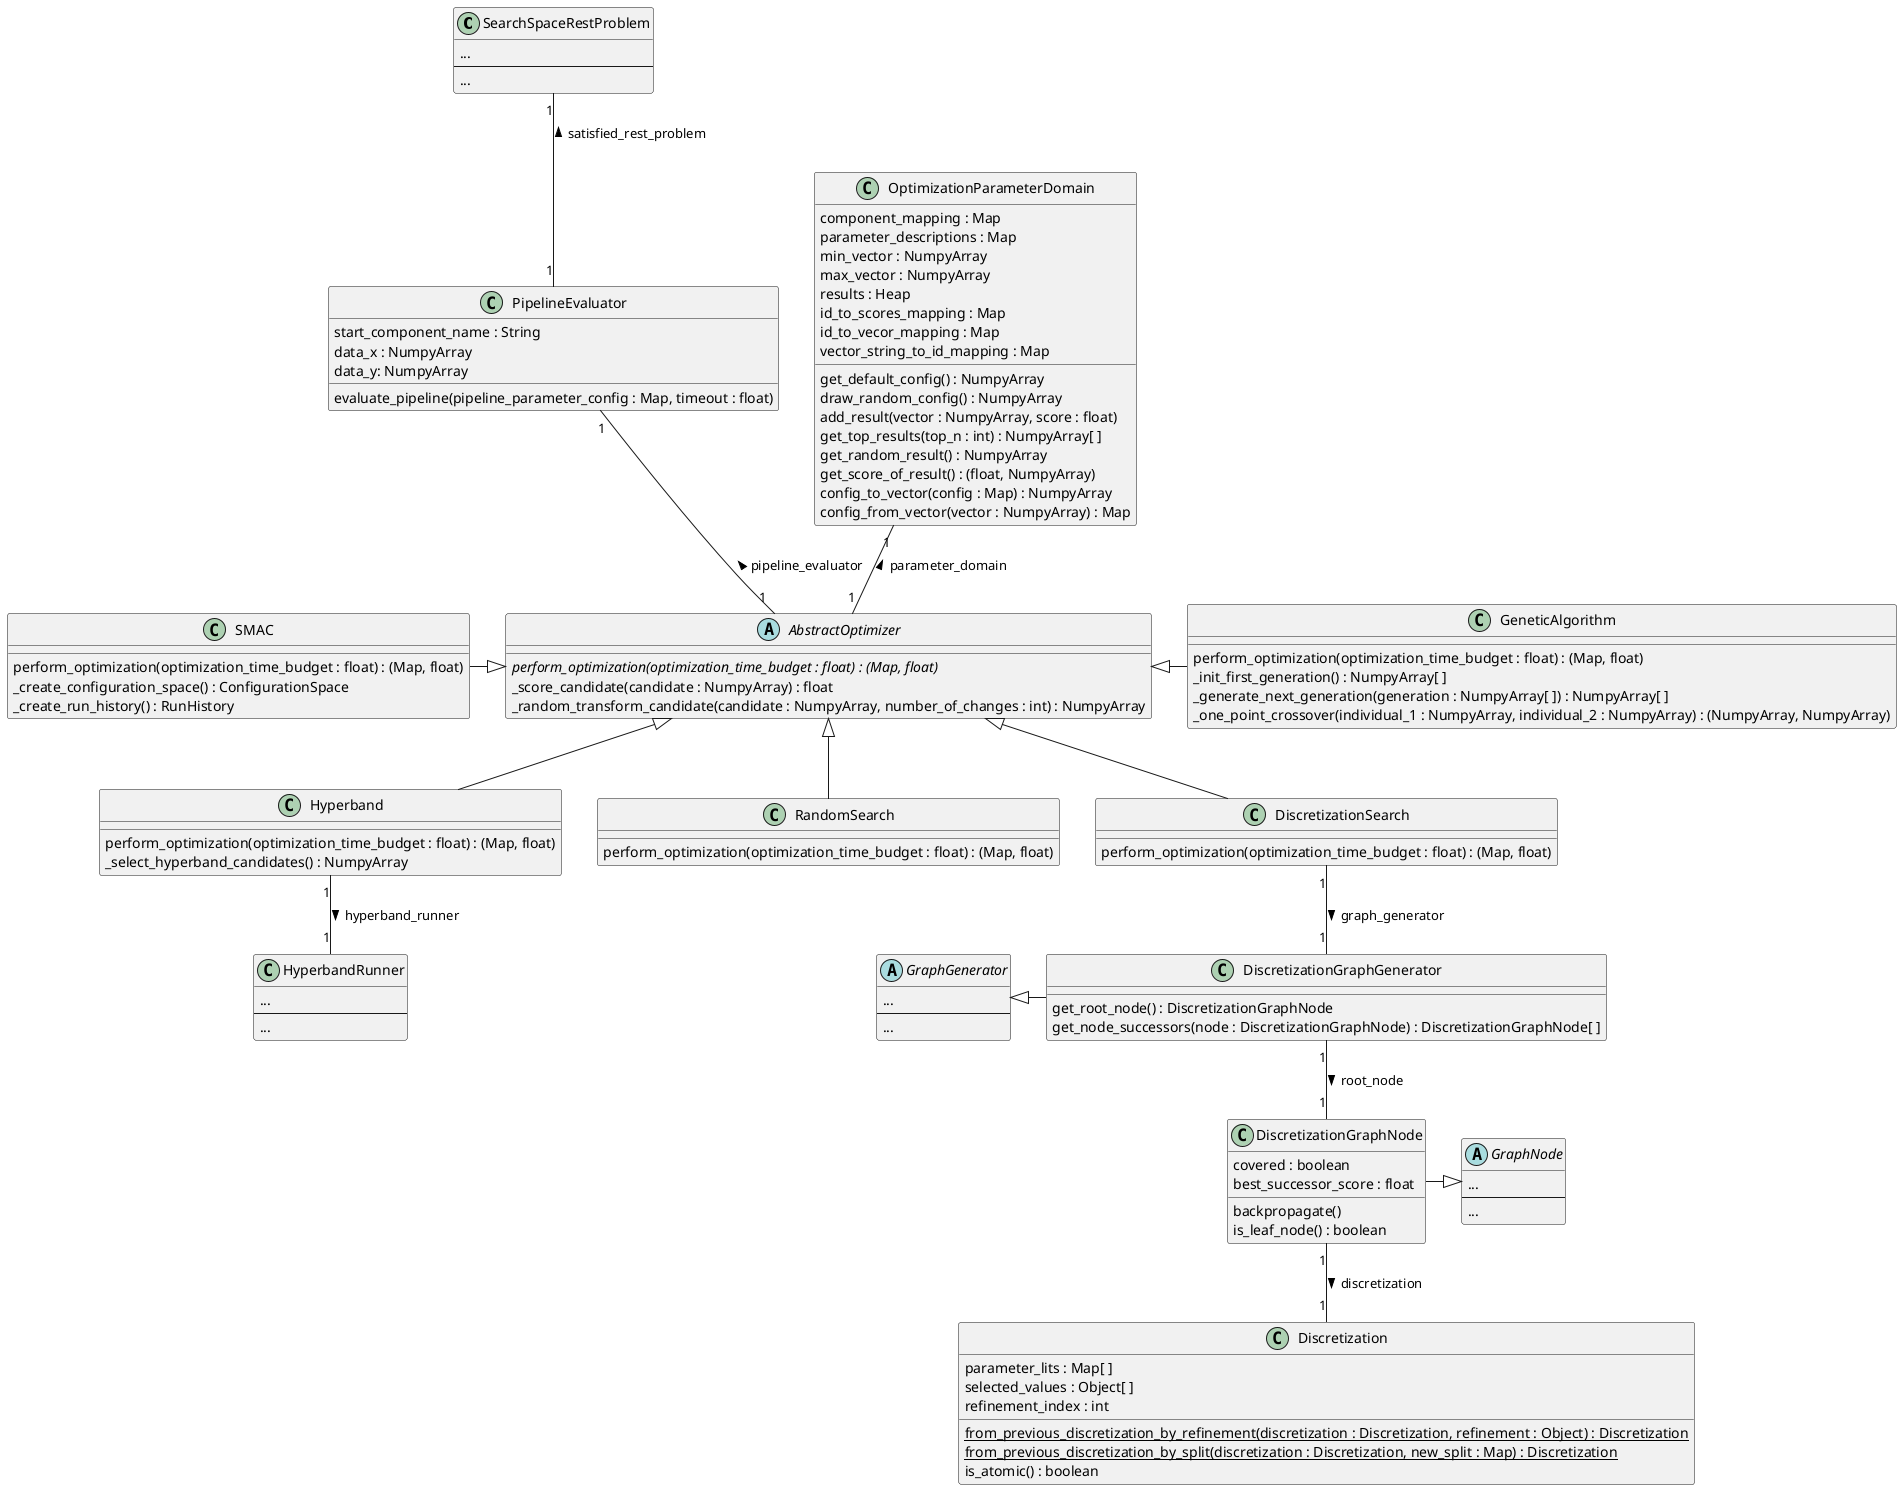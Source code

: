 @startuml PipelineOptimization


class SearchSpaceRestProblem {
    ...
    ---
    ...
}

class PipelineEvaluator {
    start_component_name : String
    data_x : NumpyArray
    data_y: NumpyArray
    evaluate_pipeline(pipeline_parameter_config : Map, timeout : float)
}

class OptimizationParameterDomain {
    component_mapping : Map
    parameter_descriptions : Map
    min_vector : NumpyArray
    max_vector : NumpyArray
    results : Heap
    id_to_scores_mapping : Map
    id_to_vecor_mapping : Map
    vector_string_to_id_mapping : Map
    get_default_config() : NumpyArray
    draw_random_config() : NumpyArray
    add_result(vector : NumpyArray, score : float)
    get_top_results(top_n : int) : NumpyArray[ ]
    get_random_result() : NumpyArray
    get_score_of_result() : (float, NumpyArray)
    config_to_vector(config : Map) : NumpyArray
    config_from_vector(vector : NumpyArray) : Map
}

abstract class AbstractOptimizer {
    {abstract} perform_optimization(optimization_time_budget : float) : (Map, float)
    _score_candidate(candidate : NumpyArray) : float
    _random_transform_candidate(candidate : NumpyArray, number_of_changes : int) : NumpyArray
}

class SMAC {
    perform_optimization(optimization_time_budget : float) : (Map, float)
    _create_configuration_space() : ConfigurationSpace
    _create_run_history() : RunHistory
}

class GeneticAlgorithm {
    perform_optimization(optimization_time_budget : float) : (Map, float)
    _init_first_generation() : NumpyArray[ ]
    _generate_next_generation(generation : NumpyArray[ ]) : NumpyArray[ ]
    _one_point_crossover(individual_1 : NumpyArray, individual_2 : NumpyArray) : (NumpyArray, NumpyArray)
}

class Hyperband {
    perform_optimization(optimization_time_budget : float) : (Map, float)
    _select_hyperband_candidates() : NumpyArray
}

class HyperbandRunner {
    ...
    ---
    ...
}

class RandomSearch {
    perform_optimization(optimization_time_budget : float) : (Map, float)
}

class DiscretizationSearch {
    perform_optimization(optimization_time_budget : float) : (Map, float)
}

abstract class GraphNode {
    ...
    ---
    ...
}

abstract class GraphGenerator {
    ...
    ---
    ...
}
class DiscretizationGraphNode {
    covered : boolean
    best_successor_score : float
    backpropagate()
    is_leaf_node() : boolean
}

class DiscretizationGraphGenerator {
    get_root_node() : DiscretizationGraphNode
    get_node_successors(node : DiscretizationGraphNode) : DiscretizationGraphNode[ ]
}

class Discretization {
    parameter_lits : Map[ ]
    selected_values : Object[ ]
    refinement_index : int
    {static} from_previous_discretization_by_refinement(discretization : Discretization, refinement : Object) : Discretization
    {static} from_previous_discretization_by_split(discretization : Discretization, new_split : Map) : Discretization
    is_atomic() : boolean
}

PipelineEvaluator "1" -up- "1" SearchSpaceRestProblem : satisfied_rest_problem >
AbstractOptimizer "1" -up- "1" OptimizationParameterDomain : parameter_domain >
AbstractOptimizer "1" -up- "1" PipelineEvaluator : pipeline_evaluator >
AbstractOptimizer ^-left- SMAC
AbstractOptimizer ^-right- GeneticAlgorithm
AbstractOptimizer ^-down- Hyperband
Hyperband "1" -down- "1" HyperbandRunner : hyperband_runner > 
AbstractOptimizer ^-down- RandomSearch
AbstractOptimizer ^-down- DiscretizationSearch
GraphNode ^-left- DiscretizationGraphNode
GraphGenerator ^-right- DiscretizationGraphGenerator
DiscretizationSearch "1" -down- "1" DiscretizationGraphGenerator : graph_generator >
DiscretizationGraphGenerator "1" -- "1" DiscretizationGraphNode : root_node >
DiscretizationGraphNode "1" -- "1" Discretization : discretization >
@enduml